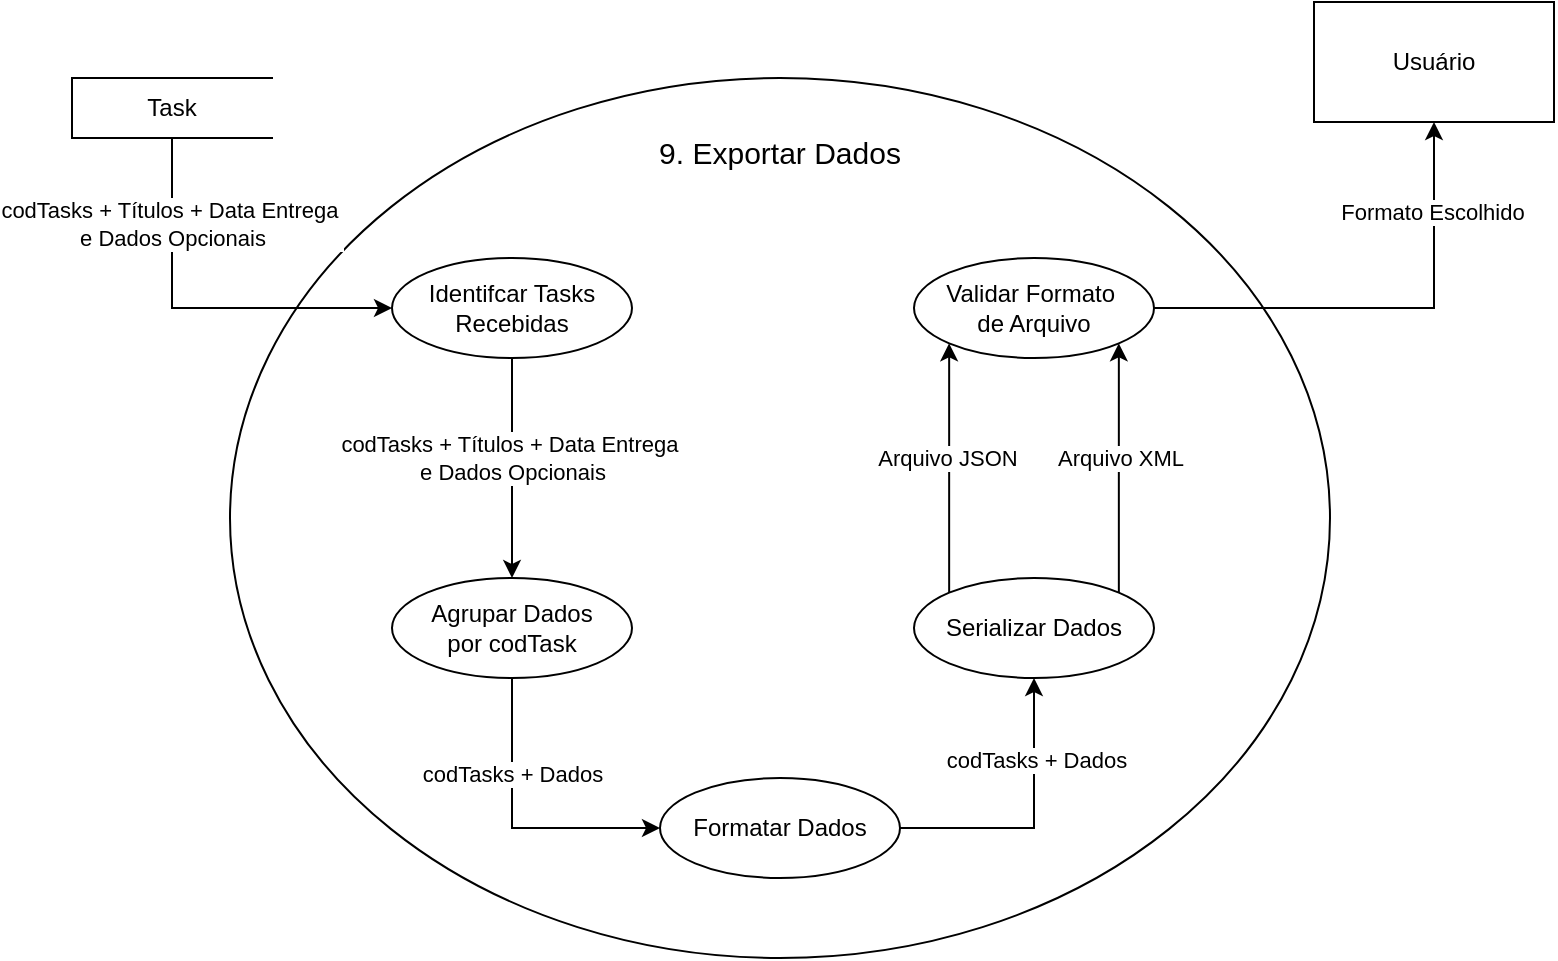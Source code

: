 <mxfile version="21.6.8" type="device">
  <diagram name="Página-1" id="zlpLqexIDQcCmuWZqZMz">
    <mxGraphModel dx="929" dy="582" grid="1" gridSize="10" guides="1" tooltips="1" connect="1" arrows="1" fold="1" page="1" pageScale="1" pageWidth="827" pageHeight="1169" math="0" shadow="0">
      <root>
        <mxCell id="0" />
        <mxCell id="1" parent="0" />
        <mxCell id="GM833KgwuqRHKojBpSRT-31" value="" style="shape=ellipse;html=1;dashed=0;whiteSpace=wrap;perimeter=ellipsePerimeter;" vertex="1" parent="1">
          <mxGeometry x="139" y="100" width="550" height="440" as="geometry" />
        </mxCell>
        <mxCell id="GM833KgwuqRHKojBpSRT-36" style="edgeStyle=orthogonalEdgeStyle;rounded=0;orthogonalLoop=1;jettySize=auto;html=1;exitX=0.5;exitY=1;exitDx=0;exitDy=0;entryX=0;entryY=0.5;entryDx=0;entryDy=0;" edge="1" parent="1" source="GM833KgwuqRHKojBpSRT-32" target="GM833KgwuqRHKojBpSRT-34">
          <mxGeometry relative="1" as="geometry" />
        </mxCell>
        <mxCell id="GM833KgwuqRHKojBpSRT-37" value="codTasks + Títulos + Data Entrega&amp;nbsp;&lt;br&gt;e Dados Opcionais" style="edgeLabel;html=1;align=center;verticalAlign=middle;resizable=0;points=[];" vertex="1" connectable="0" parent="GM833KgwuqRHKojBpSRT-36">
          <mxGeometry x="-0.564" relative="1" as="geometry">
            <mxPoint as="offset" />
          </mxGeometry>
        </mxCell>
        <mxCell id="GM833KgwuqRHKojBpSRT-32" value="Task" style="html=1;dashed=0;whiteSpace=wrap;shape=partialRectangle;right=0;" vertex="1" parent="1">
          <mxGeometry x="60" y="100" width="100" height="30" as="geometry" />
        </mxCell>
        <mxCell id="GM833KgwuqRHKojBpSRT-41" value="" style="edgeStyle=orthogonalEdgeStyle;rounded=0;orthogonalLoop=1;jettySize=auto;html=1;" edge="1" parent="1" source="GM833KgwuqRHKojBpSRT-34" target="GM833KgwuqRHKojBpSRT-40">
          <mxGeometry relative="1" as="geometry" />
        </mxCell>
        <mxCell id="GM833KgwuqRHKojBpSRT-34" value="Identifcar Tasks&lt;br&gt;Recebidas" style="shape=ellipse;html=1;dashed=0;whiteSpace=wrap;perimeter=ellipsePerimeter;" vertex="1" parent="1">
          <mxGeometry x="220" y="190" width="120" height="50" as="geometry" />
        </mxCell>
        <mxCell id="GM833KgwuqRHKojBpSRT-35" value="&lt;font style=&quot;font-size: 15px;&quot;&gt;9. Exportar Dados&lt;/font&gt;" style="text;html=1;strokeColor=none;fillColor=none;align=center;verticalAlign=middle;whiteSpace=wrap;rounded=0;" vertex="1" parent="1">
          <mxGeometry x="347" y="122" width="134" height="30" as="geometry" />
        </mxCell>
        <mxCell id="GM833KgwuqRHKojBpSRT-48" style="edgeStyle=orthogonalEdgeStyle;rounded=0;orthogonalLoop=1;jettySize=auto;html=1;exitX=0.5;exitY=1;exitDx=0;exitDy=0;entryX=0;entryY=0.5;entryDx=0;entryDy=0;" edge="1" parent="1" source="GM833KgwuqRHKojBpSRT-40" target="GM833KgwuqRHKojBpSRT-46">
          <mxGeometry relative="1" as="geometry" />
        </mxCell>
        <mxCell id="GM833KgwuqRHKojBpSRT-49" value="codTasks + Dados" style="edgeLabel;html=1;align=center;verticalAlign=middle;resizable=0;points=[];" vertex="1" connectable="0" parent="GM833KgwuqRHKojBpSRT-48">
          <mxGeometry x="-0.365" relative="1" as="geometry">
            <mxPoint as="offset" />
          </mxGeometry>
        </mxCell>
        <mxCell id="GM833KgwuqRHKojBpSRT-40" value="Agrupar Dados&lt;br&gt;por codTask" style="shape=ellipse;html=1;dashed=0;whiteSpace=wrap;perimeter=ellipsePerimeter;" vertex="1" parent="1">
          <mxGeometry x="220" y="350" width="120" height="50" as="geometry" />
        </mxCell>
        <mxCell id="GM833KgwuqRHKojBpSRT-43" value="codTasks + Títulos + Data Entrega&amp;nbsp;&lt;br&gt;e Dados Opcionais" style="edgeLabel;html=1;align=center;verticalAlign=middle;resizable=0;points=[];" vertex="1" connectable="0" parent="1">
          <mxGeometry x="280" y="289.997" as="geometry" />
        </mxCell>
        <mxCell id="GM833KgwuqRHKojBpSRT-54" style="edgeStyle=orthogonalEdgeStyle;rounded=0;orthogonalLoop=1;jettySize=auto;html=1;exitX=0;exitY=0;exitDx=0;exitDy=0;entryX=0;entryY=1;entryDx=0;entryDy=0;" edge="1" parent="1" source="GM833KgwuqRHKojBpSRT-44" target="GM833KgwuqRHKojBpSRT-47">
          <mxGeometry relative="1" as="geometry" />
        </mxCell>
        <mxCell id="GM833KgwuqRHKojBpSRT-56" value="Arquivo JSON&amp;nbsp;" style="edgeLabel;html=1;align=center;verticalAlign=middle;resizable=0;points=[];" vertex="1" connectable="0" parent="GM833KgwuqRHKojBpSRT-54">
          <mxGeometry x="0.095" relative="1" as="geometry">
            <mxPoint as="offset" />
          </mxGeometry>
        </mxCell>
        <mxCell id="GM833KgwuqRHKojBpSRT-55" style="edgeStyle=orthogonalEdgeStyle;rounded=0;orthogonalLoop=1;jettySize=auto;html=1;exitX=1;exitY=0;exitDx=0;exitDy=0;entryX=1;entryY=1;entryDx=0;entryDy=0;" edge="1" parent="1" source="GM833KgwuqRHKojBpSRT-44" target="GM833KgwuqRHKojBpSRT-47">
          <mxGeometry relative="1" as="geometry" />
        </mxCell>
        <mxCell id="GM833KgwuqRHKojBpSRT-57" value="Arquivo XML" style="edgeLabel;html=1;align=center;verticalAlign=middle;resizable=0;points=[];" vertex="1" connectable="0" parent="GM833KgwuqRHKojBpSRT-55">
          <mxGeometry x="0.08" relative="1" as="geometry">
            <mxPoint as="offset" />
          </mxGeometry>
        </mxCell>
        <mxCell id="GM833KgwuqRHKojBpSRT-44" value="Serializar Dados" style="shape=ellipse;html=1;dashed=0;whiteSpace=wrap;perimeter=ellipsePerimeter;" vertex="1" parent="1">
          <mxGeometry x="481" y="350" width="120" height="50" as="geometry" />
        </mxCell>
        <mxCell id="GM833KgwuqRHKojBpSRT-50" style="edgeStyle=orthogonalEdgeStyle;rounded=0;orthogonalLoop=1;jettySize=auto;html=1;exitX=1;exitY=0.5;exitDx=0;exitDy=0;entryX=0.5;entryY=1;entryDx=0;entryDy=0;" edge="1" parent="1" source="GM833KgwuqRHKojBpSRT-46" target="GM833KgwuqRHKojBpSRT-44">
          <mxGeometry relative="1" as="geometry" />
        </mxCell>
        <mxCell id="GM833KgwuqRHKojBpSRT-51" value="codTasks + Dados" style="edgeLabel;html=1;align=center;verticalAlign=middle;resizable=0;points=[];" vertex="1" connectable="0" parent="GM833KgwuqRHKojBpSRT-50">
          <mxGeometry x="0.424" y="-1" relative="1" as="geometry">
            <mxPoint as="offset" />
          </mxGeometry>
        </mxCell>
        <mxCell id="GM833KgwuqRHKojBpSRT-46" value="Formatar Dados" style="shape=ellipse;html=1;dashed=0;whiteSpace=wrap;perimeter=ellipsePerimeter;" vertex="1" parent="1">
          <mxGeometry x="354" y="450" width="120" height="50" as="geometry" />
        </mxCell>
        <mxCell id="GM833KgwuqRHKojBpSRT-59" value="" style="edgeStyle=orthogonalEdgeStyle;rounded=0;orthogonalLoop=1;jettySize=auto;html=1;" edge="1" parent="1" source="GM833KgwuqRHKojBpSRT-47" target="GM833KgwuqRHKojBpSRT-58">
          <mxGeometry relative="1" as="geometry" />
        </mxCell>
        <mxCell id="GM833KgwuqRHKojBpSRT-60" value="Formato Escolhido" style="edgeLabel;html=1;align=center;verticalAlign=middle;resizable=0;points=[];" vertex="1" connectable="0" parent="GM833KgwuqRHKojBpSRT-59">
          <mxGeometry x="0.619" y="1" relative="1" as="geometry">
            <mxPoint as="offset" />
          </mxGeometry>
        </mxCell>
        <mxCell id="GM833KgwuqRHKojBpSRT-47" value="Validar Formato&amp;nbsp;&lt;br&gt;de Arquivo" style="shape=ellipse;html=1;dashed=0;whiteSpace=wrap;perimeter=ellipsePerimeter;" vertex="1" parent="1">
          <mxGeometry x="481" y="190" width="120" height="50" as="geometry" />
        </mxCell>
        <mxCell id="GM833KgwuqRHKojBpSRT-58" value="Usuário" style="whiteSpace=wrap;html=1;dashed=0;" vertex="1" parent="1">
          <mxGeometry x="681" y="62" width="120" height="60" as="geometry" />
        </mxCell>
      </root>
    </mxGraphModel>
  </diagram>
</mxfile>

